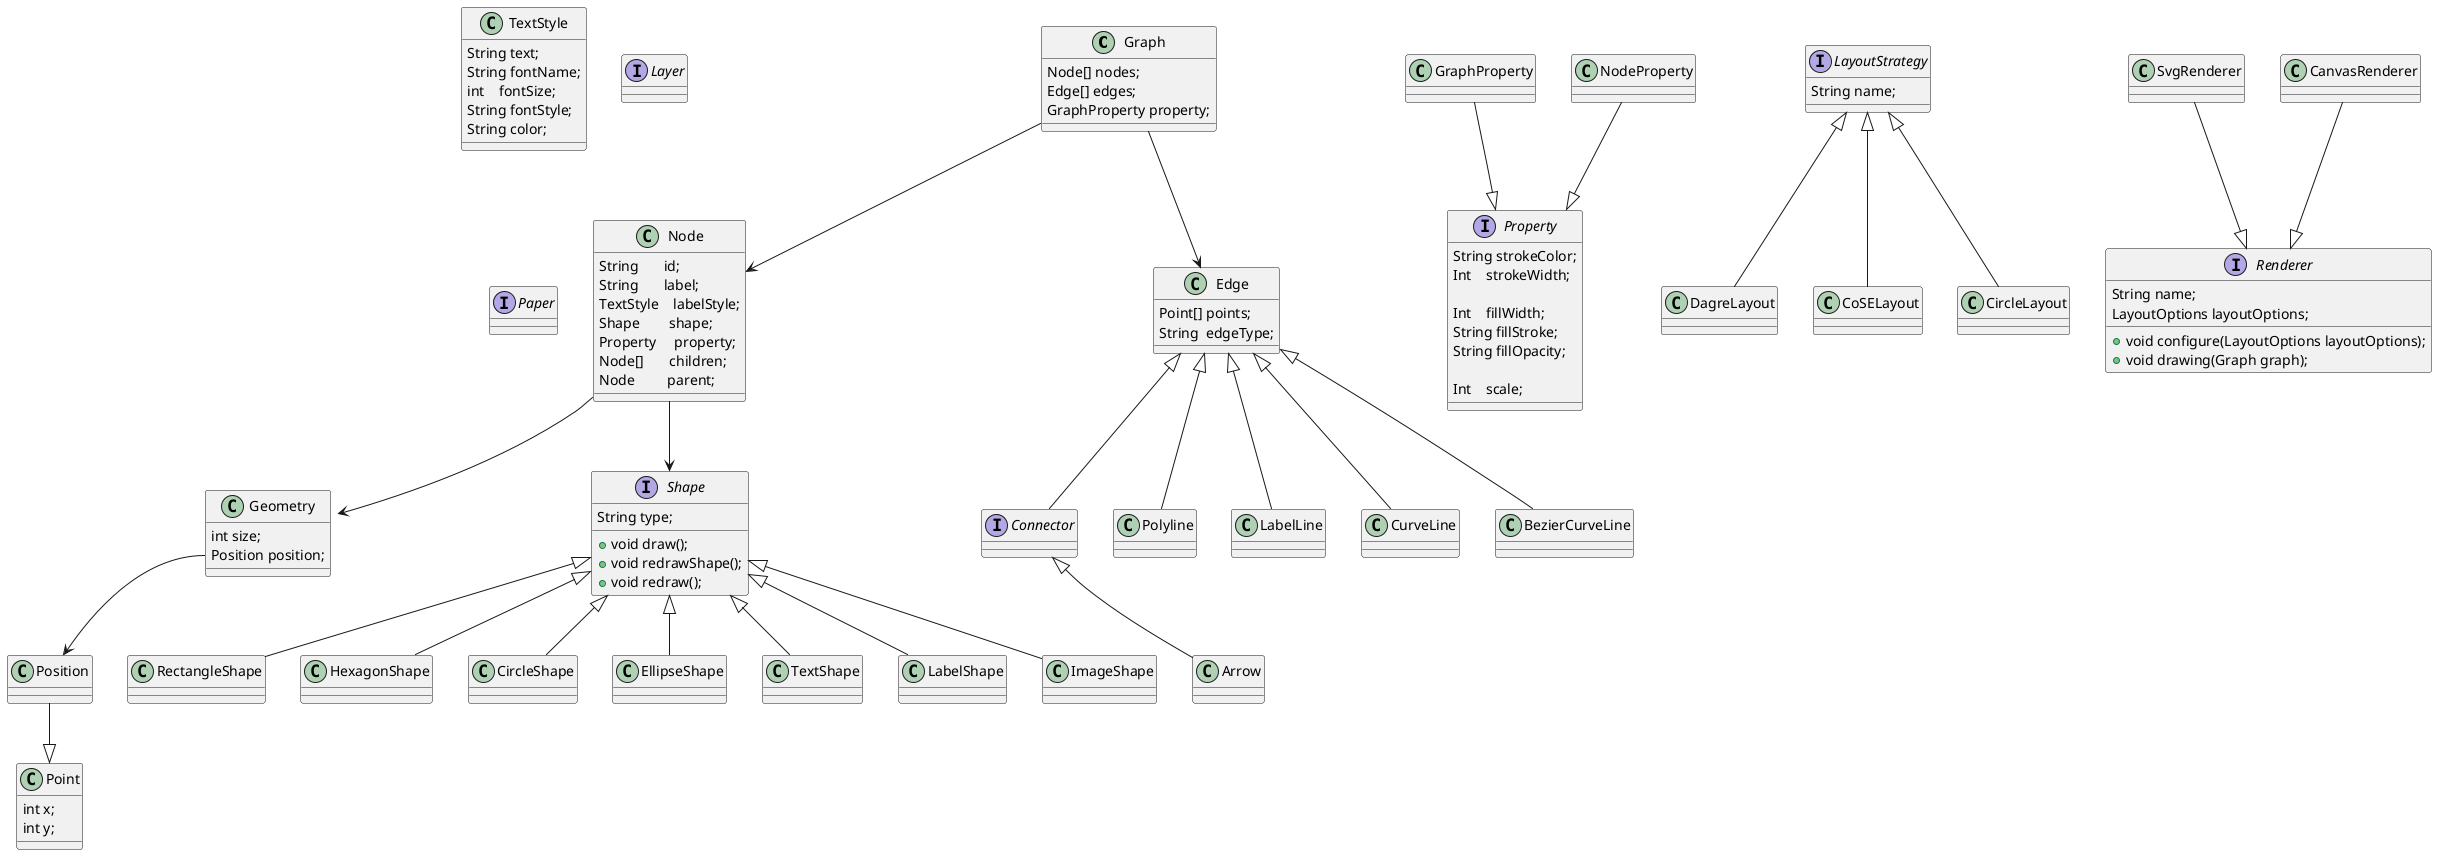 @startuml

class Graph {
  Node[] nodes;
  Edge[] edges;
'  GraphProperty can transfer for different renderer
  GraphProperty property;
}

class Node {
  String       id;
  String       label;
  TextStyle    labelStyle;
  Shape        shape;
  Property     property;
  Node[]       children;
  Node         parent;
}

class TextStyle {
  String text;
  String fontName;
  int    fontSize;
  String fontStyle;
  String color;
}

class Edge {
  Point[] points;
  String  edgeType;
}

class Point {
  int x;
  int y;
}

Position --|> Point

class Position {

}

class Geometry {
  int size;
  Position position;
}

Geometry::position --> Position

Graph --> Node
Graph --> Edge
Node --> Shape
Node --> Geometry

interface Shape {
  String type;
  + void draw();
' c.moveTo(0.25 * w, 0.25 * h);
  + void redrawShape();
  + void redraw();
}

Shape  <|-- RectangleShape
Shape  <|-- HexagonShape
Shape  <|-- CircleShape
Shape  <|-- EllipseShape
Shape  <|-- TextShape
Shape  <|-- LabelShape
Shape  <|-- ImageShape

interface Property {
  String strokeColor;
  Int    strokeWidth;

  Int    fillWidth;
  String fillStroke;
  String fillOpacity;

  Int    scale;
}

GraphProperty --|> Property
NodeProperty --|> Property


interface LayoutStrategy {
  String name;
}

LayoutStrategy  <|-- DagreLayout
LayoutStrategy  <|-- CoSELayout
LayoutStrategy  <|-- CircleLayout

interface Connector {

}


Edge  <|-- Connector
Edge  <|-- Polyline
Edge  <|-- LabelLine
Edge  <|-- CurveLine
Edge  <|-- BezierCurveLine

Connector  <|-- Arrow


interface Renderer {
  String name;
  LayoutOptions layoutOptions;

  + void configure(LayoutOptions layoutOptions);
  + void drawing(Graph graph);
}

SvgRenderer --|> Renderer
CanvasRenderer --|> Renderer

interface Layer {
}

' paper can be a layer ??
interface Paper {}

@enduml
